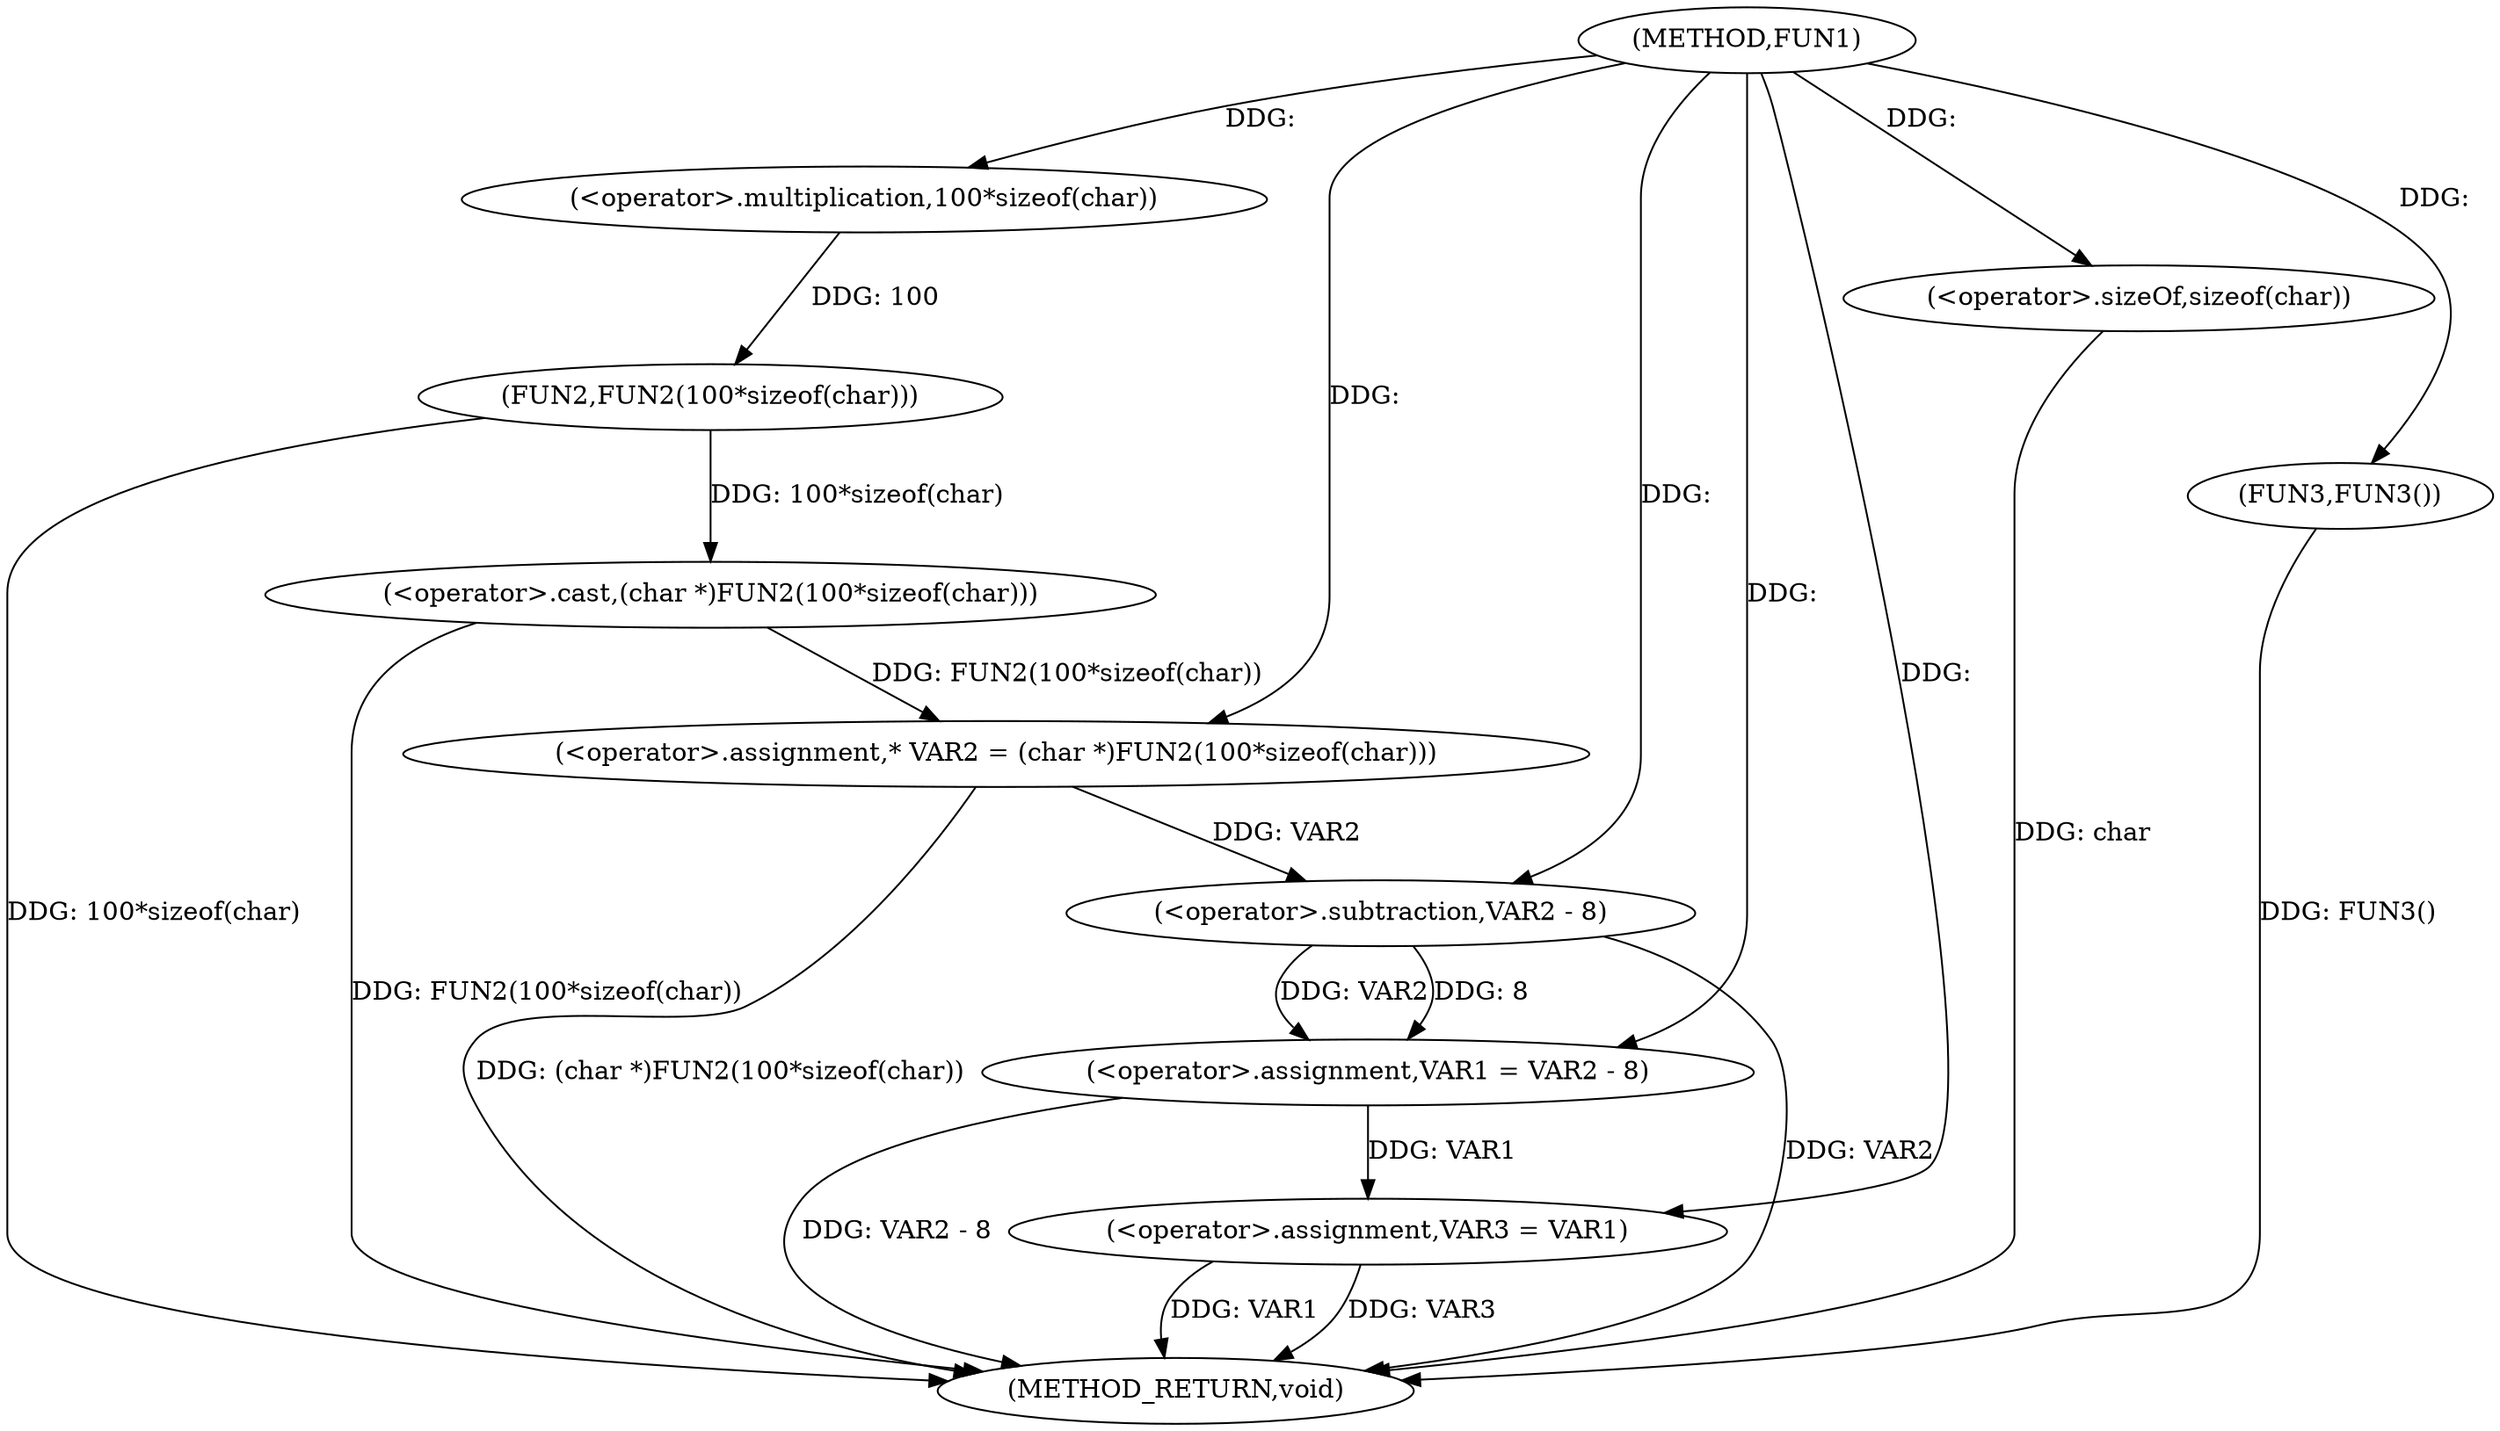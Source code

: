 digraph FUN1 {  
"1000100" [label = "(METHOD,FUN1)" ]
"1000122" [label = "(METHOD_RETURN,void)" ]
"1000104" [label = "(<operator>.assignment,* VAR2 = (char *)FUN2(100*sizeof(char)))" ]
"1000106" [label = "(<operator>.cast,(char *)FUN2(100*sizeof(char)))" ]
"1000108" [label = "(FUN2,FUN2(100*sizeof(char)))" ]
"1000109" [label = "(<operator>.multiplication,100*sizeof(char))" ]
"1000111" [label = "(<operator>.sizeOf,sizeof(char))" ]
"1000113" [label = "(<operator>.assignment,VAR1 = VAR2 - 8)" ]
"1000115" [label = "(<operator>.subtraction,VAR2 - 8)" ]
"1000118" [label = "(<operator>.assignment,VAR3 = VAR1)" ]
"1000121" [label = "(FUN3,FUN3())" ]
  "1000106" -> "1000122"  [ label = "DDG: FUN2(100*sizeof(char))"] 
  "1000111" -> "1000122"  [ label = "DDG: char"] 
  "1000118" -> "1000122"  [ label = "DDG: VAR3"] 
  "1000113" -> "1000122"  [ label = "DDG: VAR2 - 8"] 
  "1000121" -> "1000122"  [ label = "DDG: FUN3()"] 
  "1000118" -> "1000122"  [ label = "DDG: VAR1"] 
  "1000115" -> "1000122"  [ label = "DDG: VAR2"] 
  "1000104" -> "1000122"  [ label = "DDG: (char *)FUN2(100*sizeof(char))"] 
  "1000108" -> "1000122"  [ label = "DDG: 100*sizeof(char)"] 
  "1000106" -> "1000104"  [ label = "DDG: FUN2(100*sizeof(char))"] 
  "1000100" -> "1000104"  [ label = "DDG: "] 
  "1000108" -> "1000106"  [ label = "DDG: 100*sizeof(char)"] 
  "1000109" -> "1000108"  [ label = "DDG: 100"] 
  "1000100" -> "1000109"  [ label = "DDG: "] 
  "1000100" -> "1000111"  [ label = "DDG: "] 
  "1000115" -> "1000113"  [ label = "DDG: VAR2"] 
  "1000115" -> "1000113"  [ label = "DDG: 8"] 
  "1000100" -> "1000113"  [ label = "DDG: "] 
  "1000104" -> "1000115"  [ label = "DDG: VAR2"] 
  "1000100" -> "1000115"  [ label = "DDG: "] 
  "1000113" -> "1000118"  [ label = "DDG: VAR1"] 
  "1000100" -> "1000118"  [ label = "DDG: "] 
  "1000100" -> "1000121"  [ label = "DDG: "] 
}
